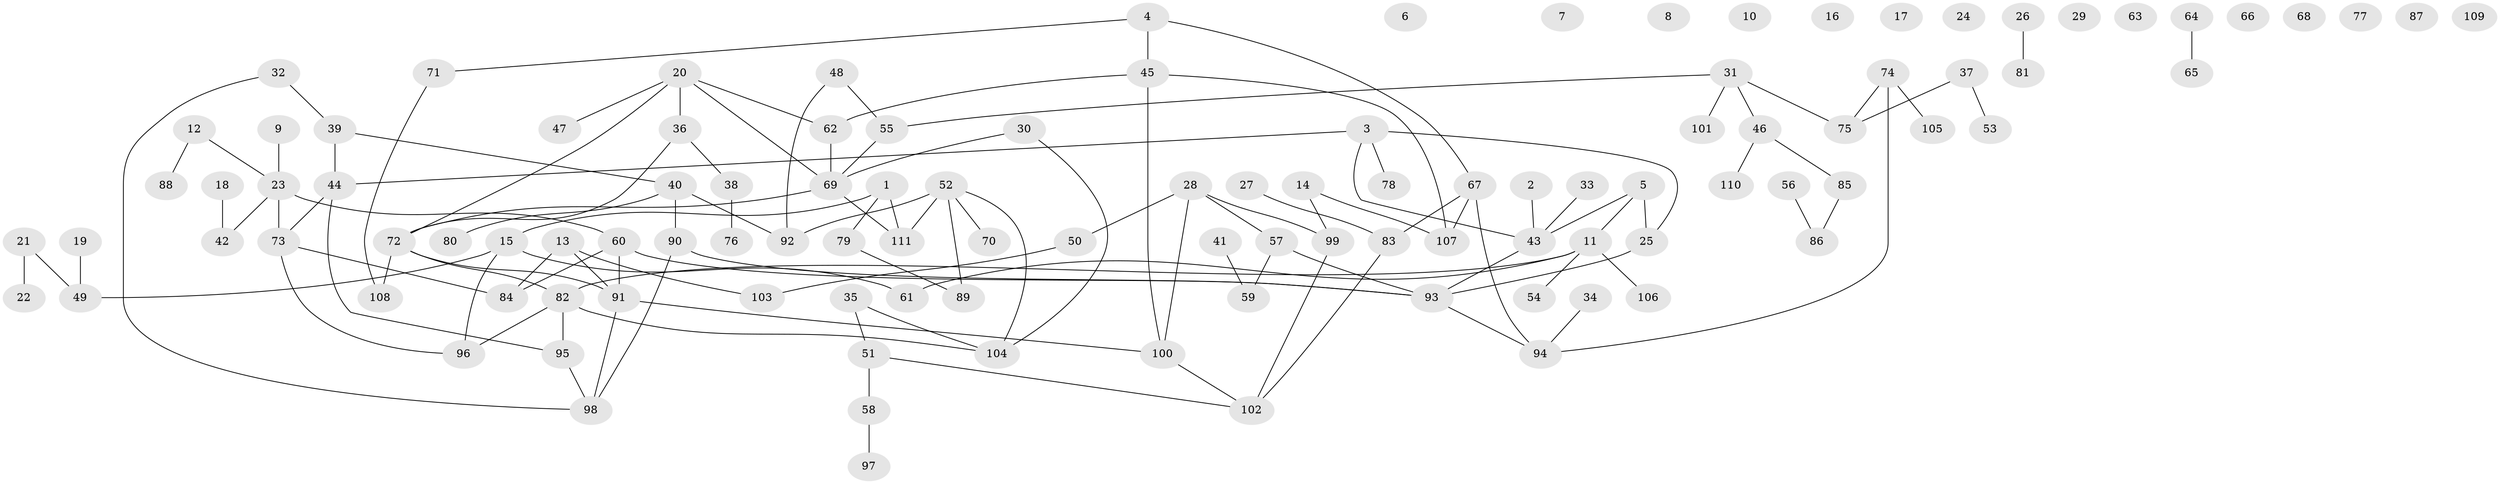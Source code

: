 // coarse degree distribution, {8: 0.038461538461538464, 4: 0.17307692307692307, 1: 0.21153846153846154, 6: 0.07692307692307693, 3: 0.21153846153846154, 2: 0.21153846153846154, 5: 0.07692307692307693}
// Generated by graph-tools (version 1.1) at 2025/48/03/04/25 22:48:26]
// undirected, 111 vertices, 127 edges
graph export_dot {
  node [color=gray90,style=filled];
  1;
  2;
  3;
  4;
  5;
  6;
  7;
  8;
  9;
  10;
  11;
  12;
  13;
  14;
  15;
  16;
  17;
  18;
  19;
  20;
  21;
  22;
  23;
  24;
  25;
  26;
  27;
  28;
  29;
  30;
  31;
  32;
  33;
  34;
  35;
  36;
  37;
  38;
  39;
  40;
  41;
  42;
  43;
  44;
  45;
  46;
  47;
  48;
  49;
  50;
  51;
  52;
  53;
  54;
  55;
  56;
  57;
  58;
  59;
  60;
  61;
  62;
  63;
  64;
  65;
  66;
  67;
  68;
  69;
  70;
  71;
  72;
  73;
  74;
  75;
  76;
  77;
  78;
  79;
  80;
  81;
  82;
  83;
  84;
  85;
  86;
  87;
  88;
  89;
  90;
  91;
  92;
  93;
  94;
  95;
  96;
  97;
  98;
  99;
  100;
  101;
  102;
  103;
  104;
  105;
  106;
  107;
  108;
  109;
  110;
  111;
  1 -- 15;
  1 -- 79;
  1 -- 111;
  2 -- 43;
  3 -- 25;
  3 -- 43;
  3 -- 44;
  3 -- 78;
  4 -- 45;
  4 -- 67;
  4 -- 71;
  5 -- 11;
  5 -- 25;
  5 -- 43;
  9 -- 23;
  11 -- 54;
  11 -- 61;
  11 -- 82;
  11 -- 106;
  12 -- 23;
  12 -- 88;
  13 -- 84;
  13 -- 91;
  13 -- 103;
  14 -- 99;
  14 -- 107;
  15 -- 49;
  15 -- 61;
  15 -- 96;
  18 -- 42;
  19 -- 49;
  20 -- 36;
  20 -- 47;
  20 -- 62;
  20 -- 69;
  20 -- 72;
  21 -- 22;
  21 -- 49;
  23 -- 42;
  23 -- 60;
  23 -- 73;
  25 -- 93;
  26 -- 81;
  27 -- 83;
  28 -- 50;
  28 -- 57;
  28 -- 99;
  28 -- 100;
  30 -- 69;
  30 -- 104;
  31 -- 46;
  31 -- 55;
  31 -- 75;
  31 -- 101;
  32 -- 39;
  32 -- 98;
  33 -- 43;
  34 -- 94;
  35 -- 51;
  35 -- 104;
  36 -- 38;
  36 -- 72;
  37 -- 53;
  37 -- 75;
  38 -- 76;
  39 -- 40;
  39 -- 44;
  40 -- 80;
  40 -- 90;
  40 -- 92;
  41 -- 59;
  43 -- 93;
  44 -- 73;
  44 -- 95;
  45 -- 62;
  45 -- 100;
  45 -- 107;
  46 -- 85;
  46 -- 110;
  48 -- 55;
  48 -- 92;
  50 -- 103;
  51 -- 58;
  51 -- 102;
  52 -- 70;
  52 -- 89;
  52 -- 92;
  52 -- 104;
  52 -- 111;
  55 -- 69;
  56 -- 86;
  57 -- 59;
  57 -- 93;
  58 -- 97;
  60 -- 84;
  60 -- 91;
  60 -- 93;
  62 -- 69;
  64 -- 65;
  67 -- 83;
  67 -- 94;
  67 -- 107;
  69 -- 72;
  69 -- 111;
  71 -- 108;
  72 -- 82;
  72 -- 91;
  72 -- 108;
  73 -- 84;
  73 -- 96;
  74 -- 75;
  74 -- 94;
  74 -- 105;
  79 -- 89;
  82 -- 95;
  82 -- 96;
  82 -- 104;
  83 -- 102;
  85 -- 86;
  90 -- 93;
  90 -- 98;
  91 -- 98;
  91 -- 100;
  93 -- 94;
  95 -- 98;
  99 -- 102;
  100 -- 102;
}
